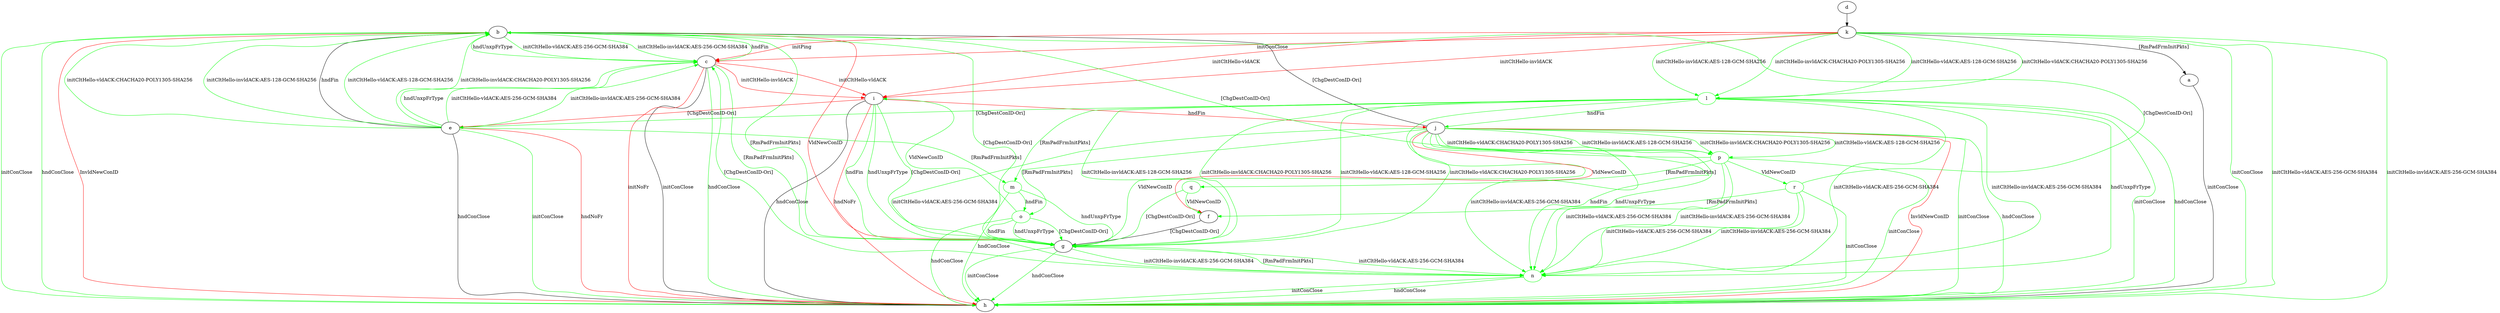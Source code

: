 digraph "" {
	a -> h	[key=0,
		label="initConClose "];
	b -> c	[key=0,
		color=green,
		label="initCltHello-vldACK:AES-256-GCM-SHA384 "];
	b -> c	[key=1,
		color=green,
		label="initCltHello-invldACK:AES-256-GCM-SHA384 "];
	b -> c	[key=2,
		color=green,
		label="hndFin "];
	b -> c	[key=3,
		color=green,
		label="hndUnxpFrType "];
	b -> g	[key=0,
		color=green,
		label="[RmPadFrmInitPkts] "];
	b -> g	[key=1,
		color=red,
		label="VldNewConID "];
	b -> h	[key=0,
		color=green,
		label="initConClose "];
	b -> h	[key=1,
		color=green,
		label="hndConClose "];
	b -> h	[key=2,
		color=red,
		label="InvldNewConID "];
	c -> g	[key=0,
		color=green,
		label="[RmPadFrmInitPkts] "];
	c -> h	[key=0,
		label="initConClose "];
	c -> h	[key=1,
		color=green,
		label="hndConClose "];
	c -> h	[key=2,
		color=red,
		label="initNoFr "];
	c -> i	[key=0,
		color=red,
		label="initCltHello-vldACK "];
	c -> i	[key=1,
		color=red,
		label="initCltHello-invldACK "];
	d -> k	[key=0];
	e -> b	[key=0,
		label="hndFin "];
	e -> b	[key=1,
		color=green,
		label="initCltHello-vldACK:AES-128-GCM-SHA256 "];
	e -> b	[key=2,
		color=green,
		label="initCltHello-vldACK:CHACHA20-POLY1305-SHA256 "];
	e -> b	[key=3,
		color=green,
		label="initCltHello-invldACK:AES-128-GCM-SHA256 "];
	e -> b	[key=4,
		color=green,
		label="initCltHello-invldACK:CHACHA20-POLY1305-SHA256 "];
	e -> c	[key=0,
		color=green,
		label="initCltHello-vldACK:AES-256-GCM-SHA384 "];
	e -> c	[key=1,
		color=green,
		label="initCltHello-invldACK:AES-256-GCM-SHA384 "];
	e -> c	[key=2,
		color=green,
		label="hndUnxpFrType "];
	e -> h	[key=0,
		label="hndConClose "];
	e -> h	[key=1,
		color=green,
		label="initConClose "];
	e -> h	[key=2,
		color=red,
		label="hndNoFr "];
	m	[color=green];
	e -> m	[key=0,
		color=green,
		label="[RmPadFrmInitPkts] "];
	f -> g	[key=0,
		label="[ChgDestConID-Ori] "];
	g -> b	[key=0,
		color=green,
		label="[ChgDestConID-Ori] "];
	g -> h	[key=0,
		color=green,
		label="initConClose "];
	g -> h	[key=1,
		color=green,
		label="hndConClose "];
	n	[color=green];
	g -> n	[key=0,
		color=green,
		label="initCltHello-vldACK:AES-256-GCM-SHA384 "];
	g -> n	[key=1,
		color=green,
		label="initCltHello-invldACK:AES-256-GCM-SHA384 "];
	i -> e	[key=0,
		color=red,
		label="[ChgDestConID-Ori] "];
	i -> g	[key=0,
		color=green,
		label="hndFin "];
	i -> g	[key=1,
		color=green,
		label="hndUnxpFrType "];
	i -> g	[key=2,
		color=green,
		label="[ChgDestConID-Ori] "];
	i -> h	[key=0,
		label="hndConClose "];
	i -> h	[key=1,
		color=red,
		label="hndNoFr "];
	i -> j	[key=0,
		color=red,
		label="hndFin "];
	j -> b	[key=0,
		label="[ChgDestConID-Ori] "];
	j -> f	[key=0,
		color=red,
		label="VldNewConID "];
	j -> g	[key=0,
		color=green,
		label="VldNewConID "];
	j -> h	[key=0,
		color=green,
		label="initConClose "];
	j -> h	[key=1,
		color=green,
		label="hndConClose "];
	j -> h	[key=2,
		color=red,
		label="InvldNewConID "];
	j -> n	[key=0,
		color=green,
		label="initCltHello-vldACK:AES-256-GCM-SHA384 "];
	j -> n	[key=1,
		color=green,
		label="initCltHello-invldACK:AES-256-GCM-SHA384 "];
	j -> n	[key=2,
		color=green,
		label="hndFin "];
	j -> n	[key=3,
		color=green,
		label="hndUnxpFrType "];
	o	[color=green];
	j -> o	[key=0,
		color=green,
		label="[RmPadFrmInitPkts] "];
	p	[color=green];
	j -> p	[key=0,
		color=green,
		label="initCltHello-vldACK:AES-128-GCM-SHA256 "];
	j -> p	[key=1,
		color=green,
		label="initCltHello-vldACK:CHACHA20-POLY1305-SHA256 "];
	j -> p	[key=2,
		color=green,
		label="initCltHello-invldACK:AES-128-GCM-SHA256 "];
	j -> p	[key=3,
		color=green,
		label="initCltHello-invldACK:CHACHA20-POLY1305-SHA256 "];
	k -> a	[key=0,
		label="[RmPadFrmInitPkts] "];
	k -> c	[key=0,
		color=red,
		label="initPing "];
	k -> c	[key=1,
		color=red,
		label="initConClose "];
	k -> h	[key=0,
		color=green,
		label="initConClose "];
	k -> h	[key=1,
		color=green,
		label="initCltHello-vldACK:AES-256-GCM-SHA384 "];
	k -> h	[key=2,
		color=green,
		label="initCltHello-invldACK:AES-256-GCM-SHA384 "];
	k -> i	[key=0,
		color=red,
		label="initCltHello-vldACK "];
	k -> i	[key=1,
		color=red,
		label="initCltHello-invldACK "];
	l	[color=green];
	k -> l	[key=0,
		color=green,
		label="initCltHello-vldACK:AES-128-GCM-SHA256 "];
	k -> l	[key=1,
		color=green,
		label="initCltHello-vldACK:CHACHA20-POLY1305-SHA256 "];
	k -> l	[key=2,
		color=green,
		label="initCltHello-invldACK:AES-128-GCM-SHA256 "];
	k -> l	[key=3,
		color=green,
		label="initCltHello-invldACK:CHACHA20-POLY1305-SHA256 "];
	l -> e	[key=0,
		color=green,
		label="[ChgDestConID-Ori] "];
	l -> g	[key=0,
		color=green,
		label="initCltHello-vldACK:AES-128-GCM-SHA256 "];
	l -> g	[key=1,
		color=green,
		label="initCltHello-vldACK:CHACHA20-POLY1305-SHA256 "];
	l -> g	[key=2,
		color=green,
		label="initCltHello-invldACK:AES-128-GCM-SHA256 "];
	l -> g	[key=3,
		color=green,
		label="initCltHello-invldACK:CHACHA20-POLY1305-SHA256 "];
	l -> h	[key=0,
		color=green,
		label="initConClose "];
	l -> h	[key=1,
		color=green,
		label="hndConClose "];
	l -> j	[key=0,
		color=green,
		label="hndFin "];
	l -> m	[key=0,
		color=green,
		label="[RmPadFrmInitPkts] "];
	l -> n	[key=0,
		color=green,
		label="initCltHello-vldACK:AES-256-GCM-SHA384 "];
	l -> n	[key=1,
		color=green,
		label="initCltHello-invldACK:AES-256-GCM-SHA384 "];
	l -> n	[key=2,
		color=green,
		label="hndUnxpFrType "];
	m -> g	[key=0,
		color=green,
		label="hndUnxpFrType "];
	m -> h	[key=0,
		color=green,
		label="hndConClose "];
	m -> o	[key=0,
		color=green,
		label="hndFin "];
	n -> c	[key=0,
		color=green,
		label="[ChgDestConID-Ori] "];
	n -> g	[key=0,
		color=green,
		label="[RmPadFrmInitPkts] "];
	n -> h	[key=0,
		color=green,
		label="initConClose "];
	n -> h	[key=1,
		color=green,
		label="hndConClose "];
	o -> g	[key=0,
		color=green,
		label="hndFin "];
	o -> g	[key=1,
		color=green,
		label="hndUnxpFrType "];
	o -> g	[key=2,
		color=green,
		label="[ChgDestConID-Ori] "];
	o -> h	[key=0,
		color=green,
		label="hndConClose "];
	o -> i	[key=0,
		color=green,
		label="VldNewConID "];
	p -> b	[key=0,
		color=green,
		label="[ChgDestConID-Ori] "];
	p -> h	[key=0,
		color=green,
		label="initConClose "];
	p -> n	[key=0,
		color=green,
		label="initCltHello-vldACK:AES-256-GCM-SHA384 "];
	p -> n	[key=1,
		color=green,
		label="initCltHello-invldACK:AES-256-GCM-SHA384 "];
	q	[color=green];
	p -> q	[key=0,
		color=green,
		label="[RmPadFrmInitPkts] "];
	r	[color=green];
	p -> r	[key=0,
		color=green,
		label="VldNewConID "];
	q -> f	[key=0,
		color=green,
		label="VldNewConID "];
	q -> g	[key=0,
		color=green,
		label="[ChgDestConID-Ori] "];
	r -> b	[key=0,
		color=green,
		label="[ChgDestConID-Ori] "];
	r -> f	[key=0,
		color=green,
		label="[RmPadFrmInitPkts] "];
	r -> h	[key=0,
		color=green,
		label="initConClose "];
	r -> n	[key=0,
		color=green,
		label="initCltHello-vldACK:AES-256-GCM-SHA384 "];
	r -> n	[key=1,
		color=green,
		label="initCltHello-invldACK:AES-256-GCM-SHA384 "];
}
